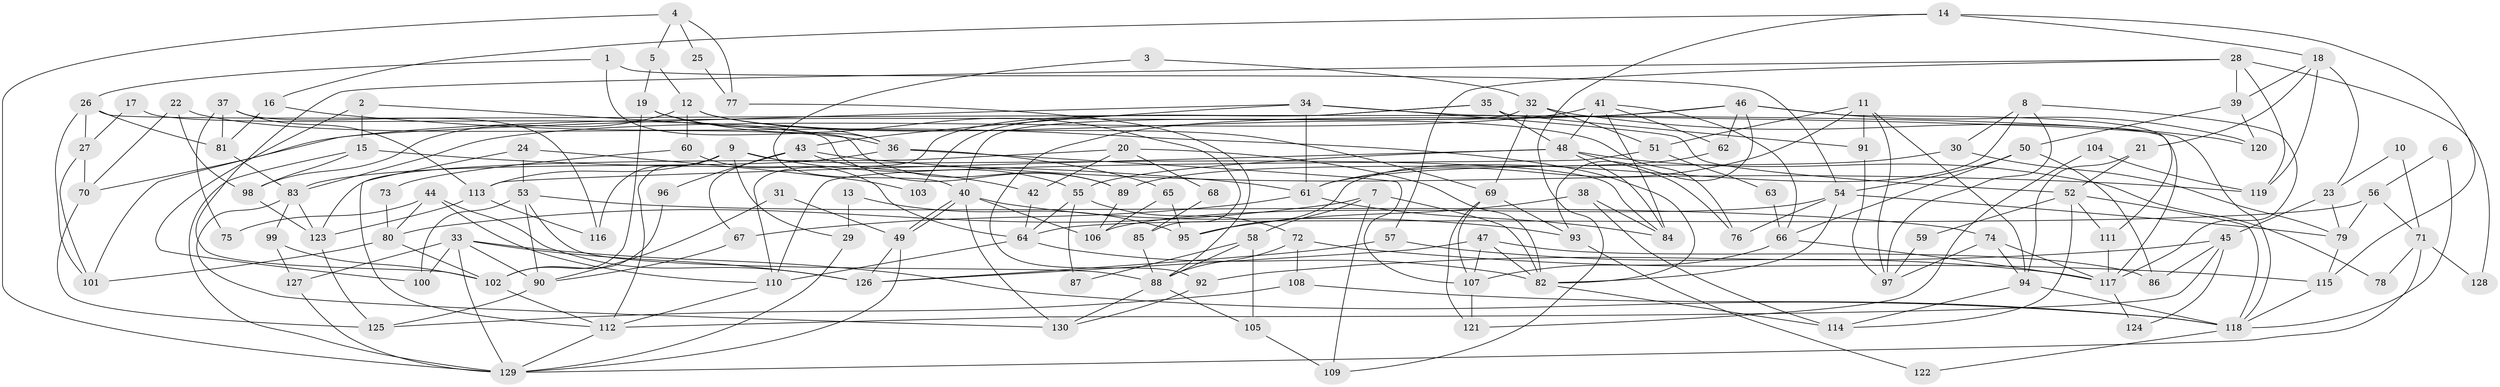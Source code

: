 // Generated by graph-tools (version 1.1) at 2025/26/03/09/25 03:26:22]
// undirected, 130 vertices, 260 edges
graph export_dot {
graph [start="1"]
  node [color=gray90,style=filled];
  1;
  2;
  3;
  4;
  5;
  6;
  7;
  8;
  9;
  10;
  11;
  12;
  13;
  14;
  15;
  16;
  17;
  18;
  19;
  20;
  21;
  22;
  23;
  24;
  25;
  26;
  27;
  28;
  29;
  30;
  31;
  32;
  33;
  34;
  35;
  36;
  37;
  38;
  39;
  40;
  41;
  42;
  43;
  44;
  45;
  46;
  47;
  48;
  49;
  50;
  51;
  52;
  53;
  54;
  55;
  56;
  57;
  58;
  59;
  60;
  61;
  62;
  63;
  64;
  65;
  66;
  67;
  68;
  69;
  70;
  71;
  72;
  73;
  74;
  75;
  76;
  77;
  78;
  79;
  80;
  81;
  82;
  83;
  84;
  85;
  86;
  87;
  88;
  89;
  90;
  91;
  92;
  93;
  94;
  95;
  96;
  97;
  98;
  99;
  100;
  101;
  102;
  103;
  104;
  105;
  106;
  107;
  108;
  109;
  110;
  111;
  112;
  113;
  114;
  115;
  116;
  117;
  118;
  119;
  120;
  121;
  122;
  123;
  124;
  125;
  126;
  127;
  128;
  129;
  130;
  1 -- 26;
  1 -- 36;
  1 -- 54;
  2 -- 89;
  2 -- 15;
  2 -- 100;
  3 -- 40;
  3 -- 32;
  4 -- 5;
  4 -- 129;
  4 -- 25;
  4 -- 77;
  5 -- 19;
  5 -- 12;
  6 -- 118;
  6 -- 56;
  7 -- 82;
  7 -- 80;
  7 -- 58;
  7 -- 109;
  8 -- 97;
  8 -- 30;
  8 -- 95;
  8 -- 117;
  9 -- 42;
  9 -- 84;
  9 -- 29;
  9 -- 112;
  9 -- 113;
  9 -- 116;
  10 -- 71;
  10 -- 23;
  11 -- 61;
  11 -- 94;
  11 -- 51;
  11 -- 91;
  11 -- 97;
  12 -- 69;
  12 -- 76;
  12 -- 60;
  12 -- 98;
  13 -- 29;
  13 -- 95;
  14 -- 115;
  14 -- 109;
  14 -- 16;
  14 -- 18;
  15 -- 98;
  15 -- 61;
  15 -- 129;
  16 -- 82;
  16 -- 81;
  17 -- 89;
  17 -- 27;
  18 -- 21;
  18 -- 23;
  18 -- 39;
  18 -- 119;
  19 -- 36;
  19 -- 102;
  19 -- 85;
  20 -- 123;
  20 -- 82;
  20 -- 42;
  20 -- 68;
  21 -- 52;
  21 -- 94;
  22 -- 98;
  22 -- 36;
  22 -- 70;
  23 -- 45;
  23 -- 79;
  24 -- 53;
  24 -- 112;
  24 -- 103;
  25 -- 77;
  26 -- 101;
  26 -- 117;
  26 -- 27;
  26 -- 81;
  27 -- 70;
  27 -- 101;
  28 -- 39;
  28 -- 57;
  28 -- 102;
  28 -- 119;
  28 -- 128;
  29 -- 129;
  30 -- 61;
  30 -- 79;
  31 -- 49;
  31 -- 90;
  32 -- 120;
  32 -- 51;
  32 -- 40;
  32 -- 69;
  33 -- 90;
  33 -- 129;
  33 -- 100;
  33 -- 118;
  33 -- 126;
  33 -- 127;
  34 -- 61;
  34 -- 118;
  34 -- 43;
  34 -- 52;
  34 -- 101;
  35 -- 91;
  35 -- 48;
  35 -- 103;
  35 -- 110;
  36 -- 107;
  36 -- 83;
  36 -- 65;
  37 -- 81;
  37 -- 116;
  37 -- 75;
  37 -- 113;
  38 -- 95;
  38 -- 84;
  38 -- 114;
  39 -- 50;
  39 -- 120;
  40 -- 49;
  40 -- 49;
  40 -- 93;
  40 -- 106;
  40 -- 130;
  41 -- 83;
  41 -- 48;
  41 -- 62;
  41 -- 66;
  41 -- 84;
  42 -- 64;
  43 -- 119;
  43 -- 55;
  43 -- 67;
  43 -- 96;
  44 -- 126;
  44 -- 110;
  44 -- 75;
  44 -- 80;
  45 -- 92;
  45 -- 112;
  45 -- 86;
  45 -- 124;
  46 -- 70;
  46 -- 93;
  46 -- 62;
  46 -- 92;
  46 -- 111;
  46 -- 120;
  47 -- 82;
  47 -- 126;
  47 -- 86;
  47 -- 107;
  48 -- 55;
  48 -- 113;
  48 -- 76;
  48 -- 78;
  48 -- 84;
  49 -- 129;
  49 -- 126;
  50 -- 86;
  50 -- 54;
  50 -- 66;
  51 -- 110;
  51 -- 63;
  52 -- 111;
  52 -- 59;
  52 -- 114;
  52 -- 118;
  53 -- 100;
  53 -- 74;
  53 -- 88;
  53 -- 90;
  54 -- 82;
  54 -- 76;
  54 -- 79;
  54 -- 106;
  55 -- 72;
  55 -- 64;
  55 -- 87;
  56 -- 64;
  56 -- 79;
  56 -- 71;
  57 -- 117;
  57 -- 126;
  58 -- 88;
  58 -- 87;
  58 -- 105;
  59 -- 97;
  60 -- 64;
  60 -- 73;
  61 -- 67;
  61 -- 84;
  62 -- 89;
  63 -- 66;
  64 -- 110;
  64 -- 82;
  65 -- 106;
  65 -- 95;
  66 -- 107;
  66 -- 117;
  67 -- 90;
  68 -- 85;
  69 -- 107;
  69 -- 93;
  69 -- 121;
  70 -- 125;
  71 -- 129;
  71 -- 78;
  71 -- 128;
  72 -- 88;
  72 -- 115;
  72 -- 108;
  73 -- 80;
  74 -- 94;
  74 -- 117;
  74 -- 97;
  77 -- 88;
  79 -- 115;
  80 -- 101;
  80 -- 102;
  81 -- 83;
  82 -- 114;
  83 -- 99;
  83 -- 123;
  83 -- 130;
  85 -- 88;
  88 -- 130;
  88 -- 105;
  89 -- 106;
  90 -- 125;
  91 -- 97;
  92 -- 130;
  93 -- 122;
  94 -- 118;
  94 -- 114;
  96 -- 102;
  98 -- 123;
  99 -- 127;
  99 -- 102;
  102 -- 112;
  104 -- 119;
  104 -- 121;
  105 -- 109;
  107 -- 121;
  108 -- 118;
  108 -- 125;
  110 -- 112;
  111 -- 117;
  112 -- 129;
  113 -- 116;
  113 -- 123;
  115 -- 118;
  117 -- 124;
  118 -- 122;
  123 -- 125;
  127 -- 129;
}
